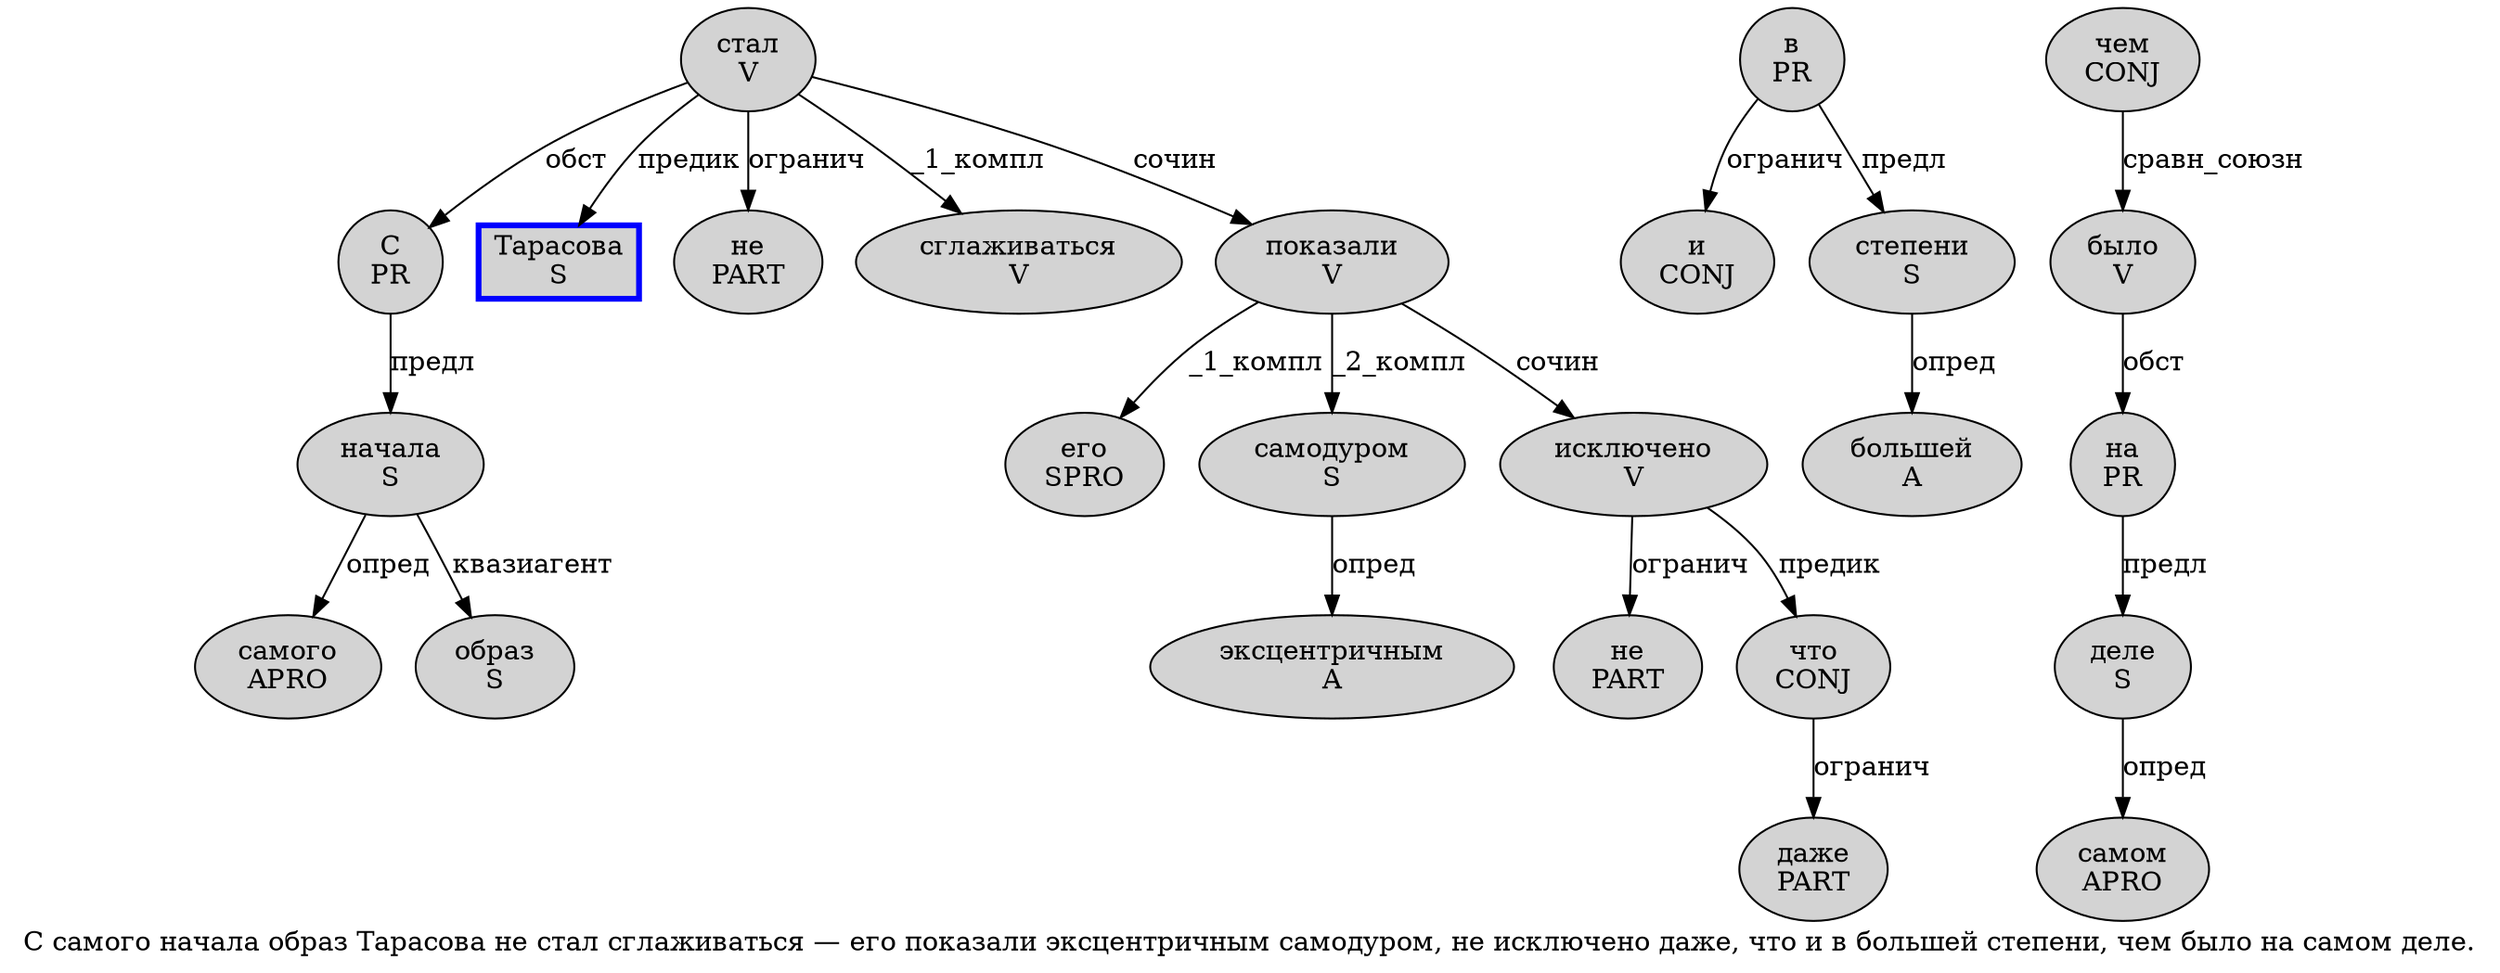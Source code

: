 digraph SENTENCE_3709 {
	graph [label="С самого начала образ Тарасова не стал сглаживаться — его показали эксцентричным самодуром, не исключено даже, что и в большей степени, чем было на самом деле."]
	node [style=filled]
		0 [label="С
PR" color="" fillcolor=lightgray penwidth=1 shape=ellipse]
		1 [label="самого
APRO" color="" fillcolor=lightgray penwidth=1 shape=ellipse]
		2 [label="начала
S" color="" fillcolor=lightgray penwidth=1 shape=ellipse]
		3 [label="образ
S" color="" fillcolor=lightgray penwidth=1 shape=ellipse]
		4 [label="Тарасова
S" color=blue fillcolor=lightgray penwidth=3 shape=box]
		5 [label="не
PART" color="" fillcolor=lightgray penwidth=1 shape=ellipse]
		6 [label="стал
V" color="" fillcolor=lightgray penwidth=1 shape=ellipse]
		7 [label="сглаживаться
V" color="" fillcolor=lightgray penwidth=1 shape=ellipse]
		9 [label="его
SPRO" color="" fillcolor=lightgray penwidth=1 shape=ellipse]
		10 [label="показали
V" color="" fillcolor=lightgray penwidth=1 shape=ellipse]
		11 [label="эксцентричным
A" color="" fillcolor=lightgray penwidth=1 shape=ellipse]
		12 [label="самодуром
S" color="" fillcolor=lightgray penwidth=1 shape=ellipse]
		14 [label="не
PART" color="" fillcolor=lightgray penwidth=1 shape=ellipse]
		15 [label="исключено
V" color="" fillcolor=lightgray penwidth=1 shape=ellipse]
		16 [label="даже
PART" color="" fillcolor=lightgray penwidth=1 shape=ellipse]
		18 [label="что
CONJ" color="" fillcolor=lightgray penwidth=1 shape=ellipse]
		19 [label="и
CONJ" color="" fillcolor=lightgray penwidth=1 shape=ellipse]
		20 [label="в
PR" color="" fillcolor=lightgray penwidth=1 shape=ellipse]
		21 [label="большей
A" color="" fillcolor=lightgray penwidth=1 shape=ellipse]
		22 [label="степени
S" color="" fillcolor=lightgray penwidth=1 shape=ellipse]
		24 [label="чем
CONJ" color="" fillcolor=lightgray penwidth=1 shape=ellipse]
		25 [label="было
V" color="" fillcolor=lightgray penwidth=1 shape=ellipse]
		26 [label="на
PR" color="" fillcolor=lightgray penwidth=1 shape=ellipse]
		27 [label="самом
APRO" color="" fillcolor=lightgray penwidth=1 shape=ellipse]
		28 [label="деле
S" color="" fillcolor=lightgray penwidth=1 shape=ellipse]
			28 -> 27 [label="опред"]
			10 -> 9 [label="_1_компл"]
			10 -> 12 [label="_2_компл"]
			10 -> 15 [label="сочин"]
			15 -> 14 [label="огранич"]
			15 -> 18 [label="предик"]
			25 -> 26 [label="обст"]
			2 -> 1 [label="опред"]
			2 -> 3 [label="квазиагент"]
			0 -> 2 [label="предл"]
			12 -> 11 [label="опред"]
			20 -> 19 [label="огранич"]
			20 -> 22 [label="предл"]
			18 -> 16 [label="огранич"]
			24 -> 25 [label="сравн_союзн"]
			6 -> 0 [label="обст"]
			6 -> 4 [label="предик"]
			6 -> 5 [label="огранич"]
			6 -> 7 [label="_1_компл"]
			6 -> 10 [label="сочин"]
			22 -> 21 [label="опред"]
			26 -> 28 [label="предл"]
}